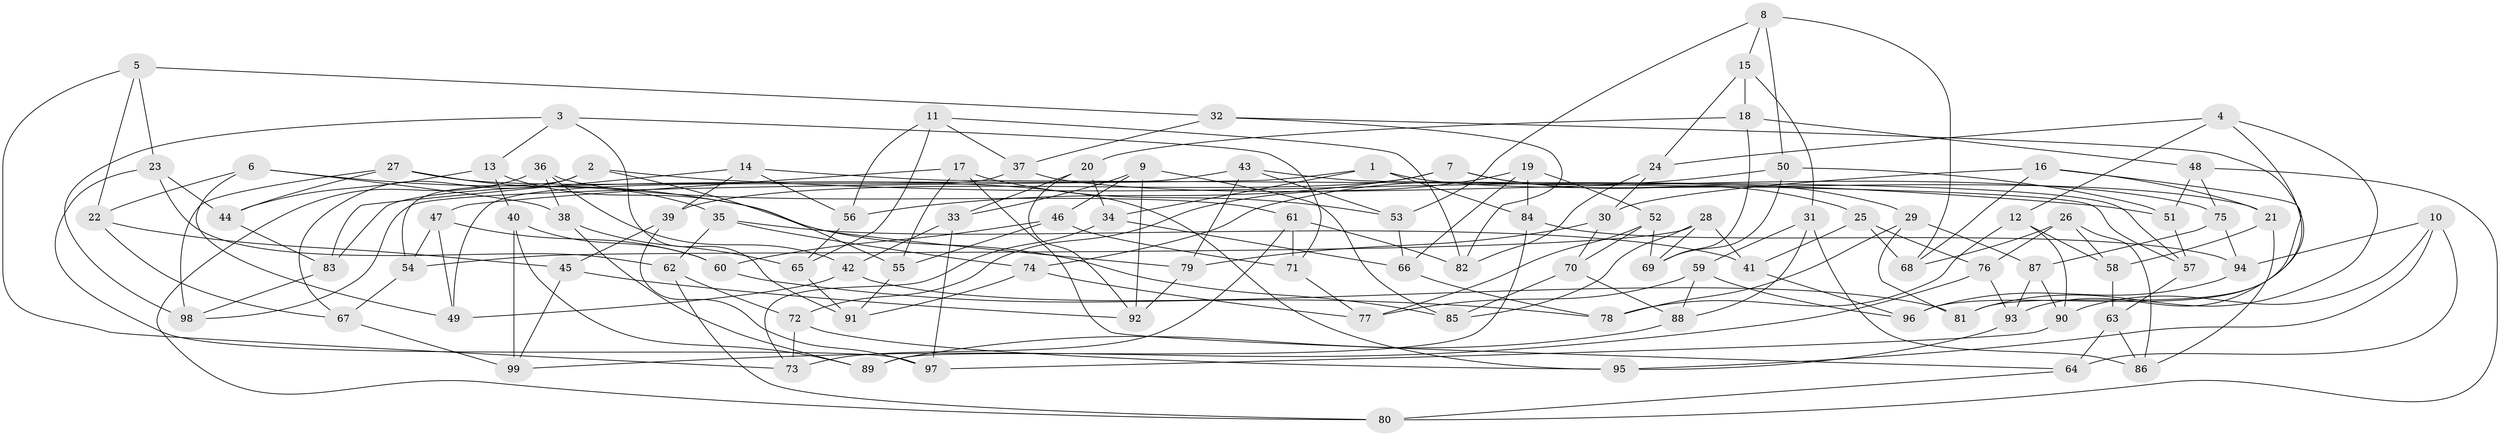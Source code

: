 // Generated by graph-tools (version 1.1) at 2025/56/03/09/25 04:56:15]
// undirected, 99 vertices, 198 edges
graph export_dot {
graph [start="1"]
  node [color=gray90,style=filled];
  1;
  2;
  3;
  4;
  5;
  6;
  7;
  8;
  9;
  10;
  11;
  12;
  13;
  14;
  15;
  16;
  17;
  18;
  19;
  20;
  21;
  22;
  23;
  24;
  25;
  26;
  27;
  28;
  29;
  30;
  31;
  32;
  33;
  34;
  35;
  36;
  37;
  38;
  39;
  40;
  41;
  42;
  43;
  44;
  45;
  46;
  47;
  48;
  49;
  50;
  51;
  52;
  53;
  54;
  55;
  56;
  57;
  58;
  59;
  60;
  61;
  62;
  63;
  64;
  65;
  66;
  67;
  68;
  69;
  70;
  71;
  72;
  73;
  74;
  75;
  76;
  77;
  78;
  79;
  80;
  81;
  82;
  83;
  84;
  85;
  86;
  87;
  88;
  89;
  90;
  91;
  92;
  93;
  94;
  95;
  96;
  97;
  98;
  99;
  1 -- 21;
  1 -- 98;
  1 -- 84;
  1 -- 34;
  2 -- 67;
  2 -- 55;
  2 -- 51;
  2 -- 54;
  3 -- 71;
  3 -- 91;
  3 -- 98;
  3 -- 13;
  4 -- 81;
  4 -- 12;
  4 -- 24;
  4 -- 96;
  5 -- 73;
  5 -- 32;
  5 -- 23;
  5 -- 22;
  6 -- 49;
  6 -- 79;
  6 -- 22;
  6 -- 38;
  7 -- 29;
  7 -- 56;
  7 -- 39;
  7 -- 25;
  8 -- 15;
  8 -- 50;
  8 -- 68;
  8 -- 53;
  9 -- 33;
  9 -- 46;
  9 -- 92;
  9 -- 85;
  10 -- 90;
  10 -- 95;
  10 -- 94;
  10 -- 64;
  11 -- 82;
  11 -- 37;
  11 -- 65;
  11 -- 56;
  12 -- 78;
  12 -- 90;
  12 -- 58;
  13 -- 85;
  13 -- 40;
  13 -- 44;
  14 -- 39;
  14 -- 83;
  14 -- 56;
  14 -- 57;
  15 -- 31;
  15 -- 18;
  15 -- 24;
  16 -- 68;
  16 -- 30;
  16 -- 21;
  16 -- 93;
  17 -- 53;
  17 -- 47;
  17 -- 64;
  17 -- 55;
  18 -- 48;
  18 -- 69;
  18 -- 20;
  19 -- 84;
  19 -- 52;
  19 -- 72;
  19 -- 66;
  20 -- 33;
  20 -- 34;
  20 -- 92;
  21 -- 86;
  21 -- 58;
  22 -- 67;
  22 -- 45;
  23 -- 97;
  23 -- 44;
  23 -- 62;
  24 -- 30;
  24 -- 82;
  25 -- 68;
  25 -- 76;
  25 -- 41;
  26 -- 86;
  26 -- 76;
  26 -- 68;
  26 -- 58;
  27 -- 44;
  27 -- 35;
  27 -- 95;
  27 -- 98;
  28 -- 54;
  28 -- 69;
  28 -- 85;
  28 -- 41;
  29 -- 81;
  29 -- 78;
  29 -- 87;
  30 -- 79;
  30 -- 70;
  31 -- 59;
  31 -- 86;
  31 -- 88;
  32 -- 82;
  32 -- 37;
  32 -- 81;
  33 -- 97;
  33 -- 42;
  34 -- 66;
  34 -- 73;
  35 -- 74;
  35 -- 41;
  35 -- 62;
  36 -- 42;
  36 -- 38;
  36 -- 61;
  36 -- 80;
  37 -- 49;
  37 -- 75;
  38 -- 89;
  38 -- 65;
  39 -- 97;
  39 -- 45;
  40 -- 99;
  40 -- 60;
  40 -- 89;
  41 -- 96;
  42 -- 81;
  42 -- 49;
  43 -- 83;
  43 -- 53;
  43 -- 57;
  43 -- 79;
  44 -- 83;
  45 -- 92;
  45 -- 99;
  46 -- 60;
  46 -- 55;
  46 -- 71;
  47 -- 49;
  47 -- 54;
  47 -- 60;
  48 -- 80;
  48 -- 75;
  48 -- 51;
  50 -- 74;
  50 -- 51;
  50 -- 69;
  51 -- 57;
  52 -- 69;
  52 -- 70;
  52 -- 77;
  53 -- 66;
  54 -- 67;
  55 -- 91;
  56 -- 65;
  57 -- 63;
  58 -- 63;
  59 -- 88;
  59 -- 96;
  59 -- 77;
  60 -- 78;
  61 -- 73;
  61 -- 71;
  61 -- 82;
  62 -- 80;
  62 -- 72;
  63 -- 64;
  63 -- 86;
  64 -- 80;
  65 -- 91;
  66 -- 78;
  67 -- 99;
  70 -- 85;
  70 -- 88;
  71 -- 77;
  72 -- 73;
  72 -- 95;
  74 -- 77;
  74 -- 91;
  75 -- 87;
  75 -- 94;
  76 -- 99;
  76 -- 93;
  79 -- 92;
  83 -- 98;
  84 -- 94;
  84 -- 89;
  87 -- 90;
  87 -- 93;
  88 -- 89;
  90 -- 97;
  93 -- 95;
  94 -- 96;
}
